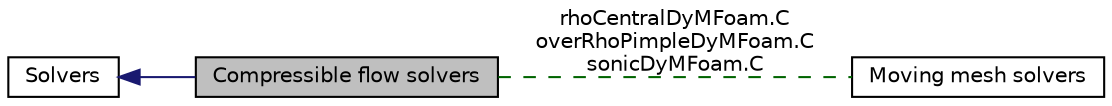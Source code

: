 digraph "Compressible flow solvers"
{
  bgcolor="transparent";
  edge [fontname="Helvetica",fontsize="10",labelfontname="Helvetica",labelfontsize="10"];
  node [fontname="Helvetica",fontsize="10",shape=record];
  rankdir=LR;
  Node0 [label="Compressible flow solvers",height=0.2,width=0.4,color="black", fillcolor="grey75", style="filled" fontcolor="black"];
  Node1 [label="Solvers",height=0.2,width=0.4,color="black",URL="$group__grpSolvers.html"];
  Node2 [label="Moving mesh solvers",height=0.2,width=0.4,color="black",URL="$group__grpMovingMeshSolvers.html"];
  Node1->Node0 [shape=plaintext, color="midnightblue", dir="back", style="solid"];
  Node0->Node2 [shape=plaintext, label="rhoCentralDyMFoam.C\noverRhoPimpleDyMFoam.C\nsonicDyMFoam.C", color="darkgreen", dir="none", style="dashed"];
}
